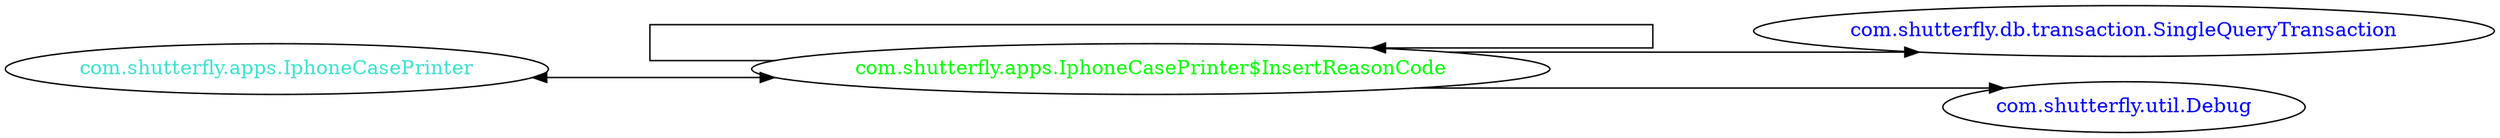 digraph dependencyGraph {
 concentrate=true;
 ranksep="2.0";
 rankdir="LR"; 
 splines="ortho";
"com.shutterfly.apps.IphoneCasePrinter$InsertReasonCode" [fontcolor="red"];
"com.shutterfly.db.transaction.SingleQueryTransaction" [ fontcolor="blue" ];
"com.shutterfly.apps.IphoneCasePrinter$InsertReasonCode"->"com.shutterfly.db.transaction.SingleQueryTransaction";
"com.shutterfly.util.Debug" [ fontcolor="blue" ];
"com.shutterfly.apps.IphoneCasePrinter$InsertReasonCode"->"com.shutterfly.util.Debug";
"com.shutterfly.apps.IphoneCasePrinter$InsertReasonCode" [ fontcolor="green" ];
"com.shutterfly.apps.IphoneCasePrinter$InsertReasonCode"->"com.shutterfly.apps.IphoneCasePrinter$InsertReasonCode";
"com.shutterfly.apps.IphoneCasePrinter" [ fontcolor="turquoise" ];
"com.shutterfly.apps.IphoneCasePrinter"->"com.shutterfly.apps.IphoneCasePrinter$InsertReasonCode" [dir=both];
}